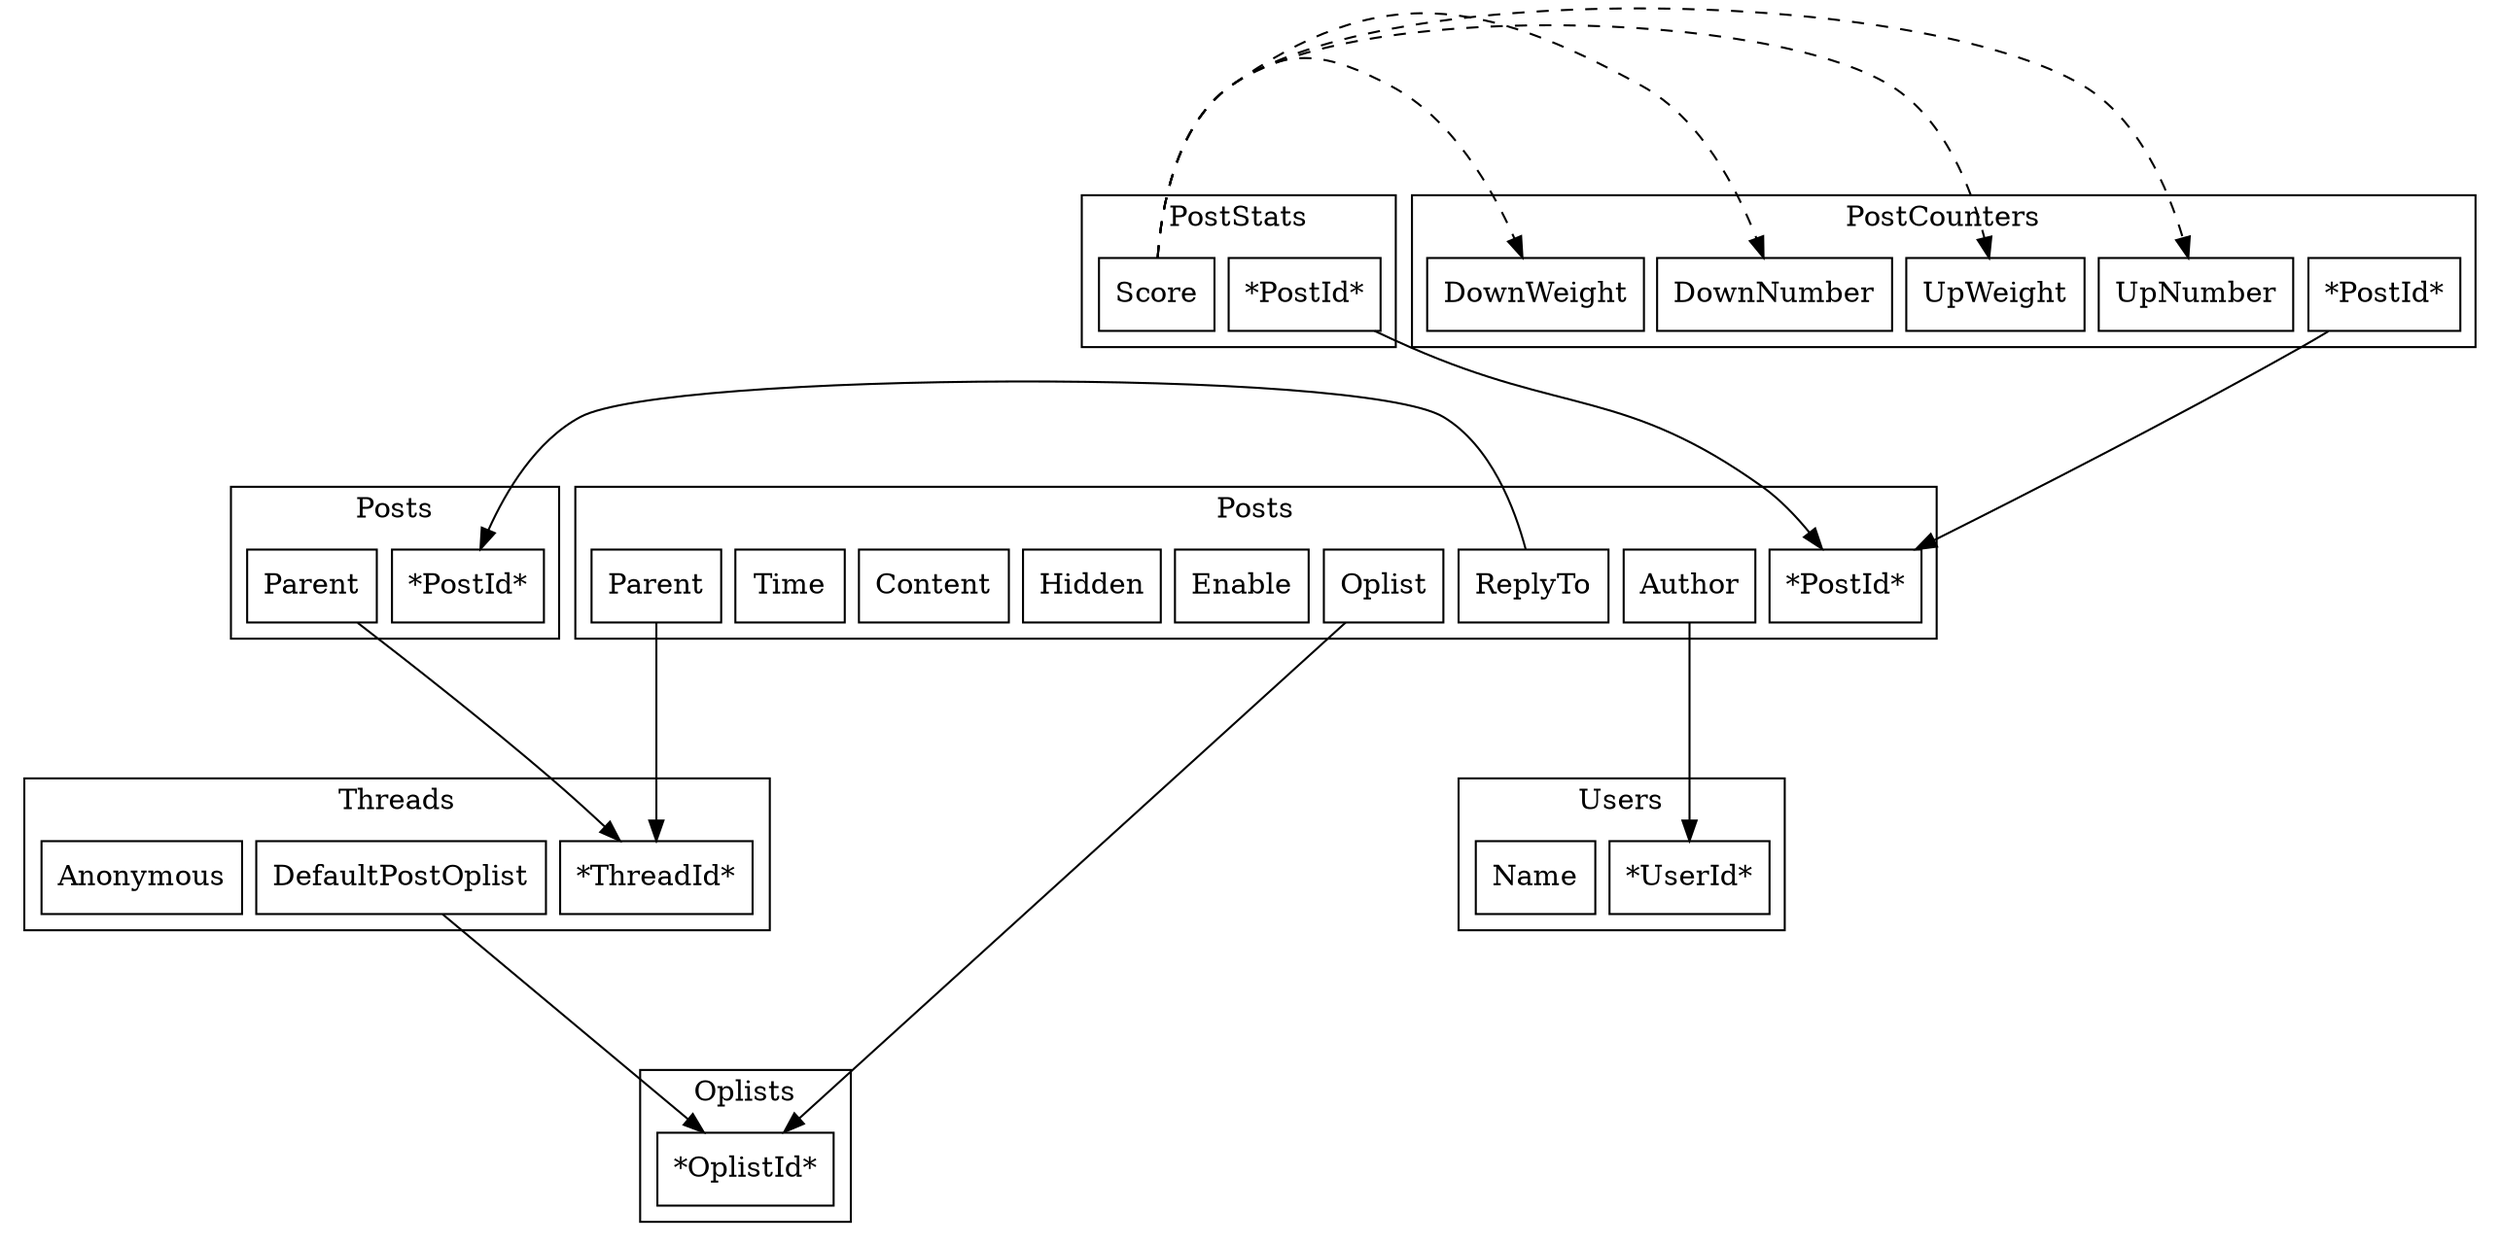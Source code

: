 #dot
strict digraph g {
	node [ shape = box ];
	nodesep = 0.1;
	ranksep = 1.5;

	subgraph cluster_post_1 {
		label = "Posts";
		node_a_post_post_id             [ label = "*PostId*" ];
		node_a_post_parent              [ label = "Parent" ];
		node_a_post_reply_to            [ label = "ReplyTo" ];
		node_a_post_oplist              [ label = "Oplist" ];
		node_a_post_enable              [ label = "Enable" ];
		node_a_post_hidden              [ label = "Hidden" ];
		node_a_post_content             [ label = "Content" ];
		node_a_post_time                [ label = "Time" ];
		node_a_post_author              [ label = "Author" ];
	}

	node_a_post_parent -> node_a_thread_thread_id;
	node_a_post_reply_to -> node_a_post_post_id_2 [ constraint = false ];
	node_a_post_oplist -> node_a_oplist_oplist_id;
	node_a_post_stat_post_id -> node_a_post_post_id;
	node_a_post_counter_post_id -> node_a_post_post_id;
	node_a_post_author -> node_a_user_user_id;

	subgraph cluster_post_stat {
		label = "PostStats";
		node_a_post_stat_post_id    [ label = "*PostId*" ];
		node_a_post_stat_score      [ label = "Score" ];
	}

	node_a_post_stat_score -> node_a_post_counter_up_number [ style = dashed, constraint = false ];
	node_a_post_stat_score -> node_a_post_counter_up_weight [ style = dashed, constraint = false ];
	node_a_post_stat_score -> node_a_post_counter_down_number [ style = dashed, constraint = false ];
	node_a_post_stat_score -> node_a_post_counter_down_weight [ style = dashed, constraint = false ];

	subgraph cluster_post_couter {
		label = "PostCounters";
		node_a_post_counter_post_id      [ label = "*PostId*" ];
		node_a_post_counter_up_number    [ label = "UpNumber" ];
		node_a_post_counter_down_number  [ label = "DownNumber" ];
		node_a_post_counter_up_weight    [ label = "UpWeight" ];
		node_a_post_counter_down_weight  [ label = "DownWeight" ];
	}

	subgraph cluster_post_2 {
		label = "Posts";
		node_a_post_post_id_2        [ label = "*PostId*" ];
		node_a_post_parent_2         [ label = "Parent" ];
	}

	node_a_post_parent_2 -> node_a_thread_thread_id;

	subgraph cluster_thread {
		label = "Threads";
		node_a_thread_thread_id           [ label = "*ThreadId*" ];
		node_a_thread_default_post_oplist [ label = "DefaultPostOplist" ];
		node_a_thread_anonymous           [ label = "Anonymous" ];
	}

	node_a_thread_default_post_oplist -> node_a_oplist_oplist_id;

	subgraph cluster_oplist {
		label = "Oplists";
		node_a_oplist_oplist_id        [ label = "*OplistId*" ];
	}

	subgraph cluster_user {
		label = "Users";
		node_a_user_user_id [ label = "*UserId*" ];
		node_a_user_name    [ label = "Name" ];
	}

}
